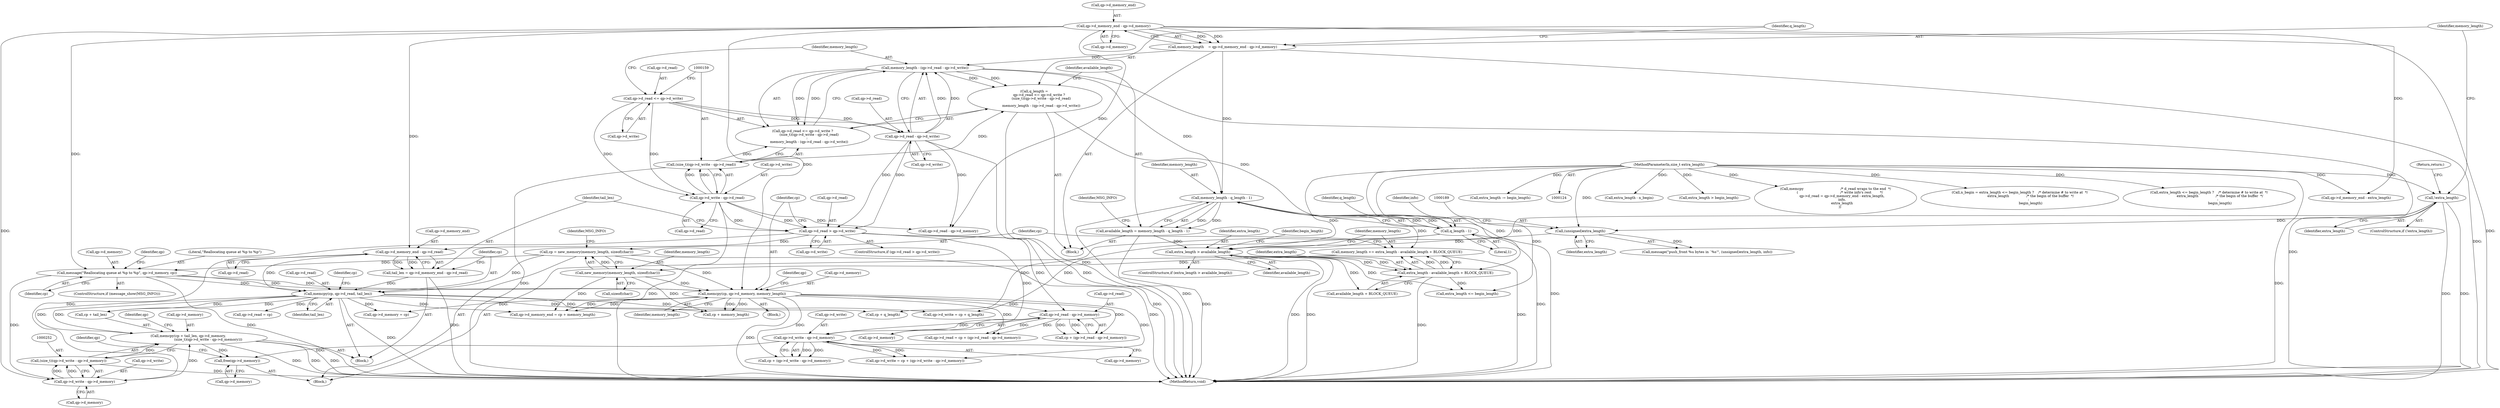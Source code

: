 digraph "0_yodl_fd85f8c94182558ff1480d06a236d6fb927979a3@API" {
"1000306" [label="(Call,free(qp->d_memory))"];
"1000244" [label="(Call,memcpy(cp + tail_len, qp->d_memory, \n                                    (size_t)(qp->d_write - qp->d_memory)))"];
"1000238" [label="(Call,memcpy(cp, qp->d_read, tail_len))"];
"1000213" [label="(Call,message(\"Reallocating queue at %p to %p\", qp->d_memory, cp))"];
"1000141" [label="(Call,qp->d_memory_end - qp->d_memory)"];
"1000204" [label="(Call,cp = new_memory(memory_length, sizeof(char)))"];
"1000206" [label="(Call,new_memory(memory_length, sizeof(char)))"];
"1000197" [label="(Call,memory_length += extra_length - available_length + BLOCK_QUEUE)"];
"1000199" [label="(Call,extra_length - available_length + BLOCK_QUEUE)"];
"1000193" [label="(Call,extra_length > available_length)"];
"1000188" [label="(Call,(unsigned)extra_length)"];
"1000136" [label="(Call,!extra_length)"];
"1000126" [label="(MethodParameterIn,size_t extra_length)"];
"1000176" [label="(Call,available_length = memory_length - q_length - 1)"];
"1000178" [label="(Call,memory_length - q_length - 1)"];
"1000167" [label="(Call,memory_length - (qp->d_read - qp->d_write))"];
"1000139" [label="(Call,memory_length    = qp->d_memory_end - qp->d_memory)"];
"1000169" [label="(Call,qp->d_read - qp->d_write)"];
"1000151" [label="(Call,qp->d_read <= qp->d_write)"];
"1000180" [label="(Call,q_length - 1)"];
"1000148" [label="(Call,q_length = \n        qp->d_read <= qp->d_write ?\n            (size_t)(qp->d_write - qp->d_read)\n        :\n            memory_length - (qp->d_read - qp->d_write))"];
"1000158" [label="(Call,(size_t)(qp->d_write - qp->d_read))"];
"1000160" [label="(Call,qp->d_write - qp->d_read)"];
"1000231" [label="(Call,qp->d_memory_end - qp->d_read)"];
"1000220" [label="(Call,qp->d_read > qp->d_write)"];
"1000229" [label="(Call,tail_len = qp->d_memory_end - qp->d_read)"];
"1000253" [label="(Call,qp->d_write - qp->d_memory)"];
"1000251" [label="(Call,(size_t)(qp->d_write - qp->d_memory))"];
"1000299" [label="(Call,qp->d_write - qp->d_memory)"];
"1000286" [label="(Call,qp->d_read - qp->d_memory)"];
"1000274" [label="(Call,memcpy(cp, qp->d_memory, memory_length))"];
"1000192" [label="(ControlStructure,if (extra_length > available_length))"];
"1000293" [label="(Call,qp->d_write = cp + (qp->d_write - qp->d_memory))"];
"1000317" [label="(Call,qp->d_memory = cp)"];
"1000194" [label="(Identifier,extra_length)"];
"1000126" [label="(MethodParameterIn,size_t extra_length)"];
"1000257" [label="(Call,qp->d_memory)"];
"1000347" [label="(Call,extra_length - n_begin)"];
"1000246" [label="(Identifier,cp)"];
"1000307" [label="(Call,qp->d_memory)"];
"1000178" [label="(Call,memory_length - q_length - 1)"];
"1000290" [label="(Call,qp->d_memory)"];
"1000286" [label="(Call,qp->d_read - qp->d_memory)"];
"1000151" [label="(Call,qp->d_read <= qp->d_write)"];
"1000213" [label="(Call,message(\"Reallocating queue at %p to %p\", qp->d_memory, cp))"];
"1000287" [label="(Call,qp->d_read)"];
"1000282" [label="(Identifier,qp)"];
"1000208" [label="(Call,sizeof(char))"];
"1000239" [label="(Identifier,cp)"];
"1000168" [label="(Identifier,memory_length)"];
"1000371" [label="(MethodReturn,void)"];
"1000224" [label="(Call,qp->d_write)"];
"1000161" [label="(Call,qp->d_write)"];
"1000186" [label="(Call,message(\"push_front %u bytes in `%s'\", (unsigned)extra_length, info))"];
"1000352" [label="(Call,extra_length > begin_length)"];
"1000176" [label="(Call,available_length = memory_length - q_length - 1)"];
"1000306" [label="(Call,free(qp->d_memory))"];
"1000139" [label="(Call,memory_length    = qp->d_memory_end - qp->d_memory)"];
"1000359" [label="(Call,memcpy                                  /* d_read wraps to the end  */\n        (                                       /* write info's rest        */\n            qp->d_read = qp->d_memory_end - extra_length,\n            info,\n            extra_length\n        ))"];
"1000267" [label="(Call,qp->d_read = cp)"];
"1000148" [label="(Call,q_length = \n        qp->d_read <= qp->d_write ?\n            (size_t)(qp->d_write - qp->d_read)\n        :\n            memory_length - (qp->d_read - qp->d_write))"];
"1000145" [label="(Call,qp->d_memory)"];
"1000220" [label="(Call,qp->d_read > qp->d_write)"];
"1000196" [label="(Block,)"];
"1000128" [label="(Block,)"];
"1000274" [label="(Call,memcpy(cp, qp->d_memory, memory_length))"];
"1000243" [label="(Identifier,tail_len)"];
"1000158" [label="(Call,(size_t)(qp->d_write - qp->d_read))"];
"1000199" [label="(Call,extra_length - available_length + BLOCK_QUEUE)"];
"1000264" [label="(Call,cp + q_length)"];
"1000212" [label="(Identifier,MSG_INFO)"];
"1000280" [label="(Call,qp->d_read = cp + (qp->d_read - qp->d_memory))"];
"1000190" [label="(Identifier,extra_length)"];
"1000200" [label="(Identifier,extra_length)"];
"1000197" [label="(Call,memory_length += extra_length - available_length + BLOCK_QUEUE)"];
"1000279" [label="(Identifier,memory_length)"];
"1000240" [label="(Call,qp->d_read)"];
"1000312" [label="(Identifier,qp)"];
"1000235" [label="(Call,qp->d_read)"];
"1000231" [label="(Call,qp->d_memory_end - qp->d_read)"];
"1000140" [label="(Identifier,memory_length)"];
"1000137" [label="(Identifier,extra_length)"];
"1000230" [label="(Identifier,tail_len)"];
"1000206" [label="(Call,new_memory(memory_length, sizeof(char)))"];
"1000229" [label="(Call,tail_len = qp->d_memory_end - qp->d_read)"];
"1000303" [label="(Call,qp->d_memory)"];
"1000276" [label="(Call,qp->d_memory)"];
"1000323" [label="(Identifier,begin_length)"];
"1000273" [label="(Block,)"];
"1000275" [label="(Identifier,cp)"];
"1000215" [label="(Call,qp->d_memory)"];
"1000218" [label="(Identifier,cp)"];
"1000210" [label="(ControlStructure,if (message_show(MSG_INFO)))"];
"1000221" [label="(Call,qp->d_read)"];
"1000169" [label="(Call,qp->d_read - qp->d_write)"];
"1000185" [label="(Identifier,MSG_INFO)"];
"1000205" [label="(Identifier,cp)"];
"1000193" [label="(Call,extra_length > available_length)"];
"1000177" [label="(Identifier,available_length)"];
"1000182" [label="(Literal,1)"];
"1000219" [label="(ControlStructure,if (qp->d_read > qp->d_write))"];
"1000222" [label="(Identifier,qp)"];
"1000138" [label="(Return,return;)"];
"1000141" [label="(Call,qp->d_memory_end - qp->d_memory)"];
"1000149" [label="(Identifier,q_length)"];
"1000155" [label="(Call,qp->d_write)"];
"1000195" [label="(Identifier,available_length)"];
"1000191" [label="(Identifier,info)"];
"1000135" [label="(ControlStructure,if (!extra_length))"];
"1000253" [label="(Call,qp->d_write - qp->d_memory)"];
"1000201" [label="(Call,available_length + BLOCK_QUEUE)"];
"1000245" [label="(Call,cp + tail_len)"];
"1000170" [label="(Call,qp->d_read)"];
"1000299" [label="(Call,qp->d_write - qp->d_memory)"];
"1000331" [label="(Call,n_begin = extra_length <= begin_length ?    /* determine # to write at  */\n                    extra_length                /* the begin of the buffer  */\n                :\n                    begin_length)"];
"1000297" [label="(Call,cp + (qp->d_write - qp->d_memory))"];
"1000232" [label="(Call,qp->d_memory_end)"];
"1000198" [label="(Identifier,memory_length)"];
"1000334" [label="(Call,extra_length <= begin_length)"];
"1000227" [label="(Block,)"];
"1000324" [label="(Call,qp->d_read - qp->d_memory)"];
"1000333" [label="(Call,extra_length <= begin_length ?    /* determine # to write at  */\n                    extra_length                /* the begin of the buffer  */\n                :\n                    begin_length)"];
"1000262" [label="(Identifier,qp)"];
"1000364" [label="(Call,qp->d_memory_end - extra_length)"];
"1000150" [label="(Call,qp->d_read <= qp->d_write ?\n            (size_t)(qp->d_write - qp->d_read)\n        :\n            memory_length - (qp->d_read - qp->d_write))"];
"1000238" [label="(Call,memcpy(cp, qp->d_read, tail_len))"];
"1000142" [label="(Call,qp->d_memory_end)"];
"1000179" [label="(Identifier,memory_length)"];
"1000181" [label="(Identifier,q_length)"];
"1000214" [label="(Literal,\"Reallocating queue at %p to %p\")"];
"1000314" [label="(Call,cp + memory_length)"];
"1000188" [label="(Call,(unsigned)extra_length)"];
"1000310" [label="(Call,qp->d_memory_end = cp + memory_length)"];
"1000251" [label="(Call,(size_t)(qp->d_write - qp->d_memory))"];
"1000254" [label="(Call,qp->d_write)"];
"1000284" [label="(Call,cp + (qp->d_read - qp->d_memory))"];
"1000152" [label="(Call,qp->d_read)"];
"1000244" [label="(Call,memcpy(cp + tail_len, qp->d_memory, \n                                    (size_t)(qp->d_write - qp->d_memory)))"];
"1000173" [label="(Call,qp->d_write)"];
"1000136" [label="(Call,!extra_length)"];
"1000164" [label="(Call,qp->d_read)"];
"1000260" [label="(Call,qp->d_write = cp + q_length)"];
"1000300" [label="(Call,qp->d_write)"];
"1000180" [label="(Call,q_length - 1)"];
"1000248" [label="(Call,qp->d_memory)"];
"1000207" [label="(Identifier,memory_length)"];
"1000204" [label="(Call,cp = new_memory(memory_length, sizeof(char)))"];
"1000160" [label="(Call,qp->d_write - qp->d_read)"];
"1000356" [label="(Call,extra_length -= begin_length)"];
"1000167" [label="(Call,memory_length - (qp->d_read - qp->d_write))"];
"1000306" -> "1000196"  [label="AST: "];
"1000306" -> "1000307"  [label="CFG: "];
"1000307" -> "1000306"  [label="AST: "];
"1000312" -> "1000306"  [label="CFG: "];
"1000244" -> "1000306"  [label="DDG: "];
"1000299" -> "1000306"  [label="DDG: "];
"1000244" -> "1000227"  [label="AST: "];
"1000244" -> "1000251"  [label="CFG: "];
"1000245" -> "1000244"  [label="AST: "];
"1000248" -> "1000244"  [label="AST: "];
"1000251" -> "1000244"  [label="AST: "];
"1000262" -> "1000244"  [label="CFG: "];
"1000244" -> "1000371"  [label="DDG: "];
"1000244" -> "1000371"  [label="DDG: "];
"1000244" -> "1000371"  [label="DDG: "];
"1000238" -> "1000244"  [label="DDG: "];
"1000238" -> "1000244"  [label="DDG: "];
"1000253" -> "1000244"  [label="DDG: "];
"1000251" -> "1000244"  [label="DDG: "];
"1000238" -> "1000227"  [label="AST: "];
"1000238" -> "1000243"  [label="CFG: "];
"1000239" -> "1000238"  [label="AST: "];
"1000240" -> "1000238"  [label="AST: "];
"1000243" -> "1000238"  [label="AST: "];
"1000246" -> "1000238"  [label="CFG: "];
"1000238" -> "1000371"  [label="DDG: "];
"1000213" -> "1000238"  [label="DDG: "];
"1000204" -> "1000238"  [label="DDG: "];
"1000231" -> "1000238"  [label="DDG: "];
"1000229" -> "1000238"  [label="DDG: "];
"1000238" -> "1000245"  [label="DDG: "];
"1000238" -> "1000245"  [label="DDG: "];
"1000238" -> "1000260"  [label="DDG: "];
"1000238" -> "1000264"  [label="DDG: "];
"1000238" -> "1000267"  [label="DDG: "];
"1000238" -> "1000310"  [label="DDG: "];
"1000238" -> "1000314"  [label="DDG: "];
"1000238" -> "1000317"  [label="DDG: "];
"1000213" -> "1000210"  [label="AST: "];
"1000213" -> "1000218"  [label="CFG: "];
"1000214" -> "1000213"  [label="AST: "];
"1000215" -> "1000213"  [label="AST: "];
"1000218" -> "1000213"  [label="AST: "];
"1000222" -> "1000213"  [label="CFG: "];
"1000213" -> "1000371"  [label="DDG: "];
"1000141" -> "1000213"  [label="DDG: "];
"1000204" -> "1000213"  [label="DDG: "];
"1000213" -> "1000253"  [label="DDG: "];
"1000213" -> "1000274"  [label="DDG: "];
"1000213" -> "1000274"  [label="DDG: "];
"1000141" -> "1000139"  [label="AST: "];
"1000141" -> "1000145"  [label="CFG: "];
"1000142" -> "1000141"  [label="AST: "];
"1000145" -> "1000141"  [label="AST: "];
"1000139" -> "1000141"  [label="CFG: "];
"1000141" -> "1000371"  [label="DDG: "];
"1000141" -> "1000139"  [label="DDG: "];
"1000141" -> "1000139"  [label="DDG: "];
"1000141" -> "1000231"  [label="DDG: "];
"1000141" -> "1000253"  [label="DDG: "];
"1000141" -> "1000274"  [label="DDG: "];
"1000141" -> "1000324"  [label="DDG: "];
"1000141" -> "1000364"  [label="DDG: "];
"1000204" -> "1000196"  [label="AST: "];
"1000204" -> "1000206"  [label="CFG: "];
"1000205" -> "1000204"  [label="AST: "];
"1000206" -> "1000204"  [label="AST: "];
"1000212" -> "1000204"  [label="CFG: "];
"1000204" -> "1000371"  [label="DDG: "];
"1000206" -> "1000204"  [label="DDG: "];
"1000204" -> "1000274"  [label="DDG: "];
"1000206" -> "1000208"  [label="CFG: "];
"1000207" -> "1000206"  [label="AST: "];
"1000208" -> "1000206"  [label="AST: "];
"1000197" -> "1000206"  [label="DDG: "];
"1000206" -> "1000274"  [label="DDG: "];
"1000206" -> "1000310"  [label="DDG: "];
"1000206" -> "1000314"  [label="DDG: "];
"1000197" -> "1000196"  [label="AST: "];
"1000197" -> "1000199"  [label="CFG: "];
"1000198" -> "1000197"  [label="AST: "];
"1000199" -> "1000197"  [label="AST: "];
"1000205" -> "1000197"  [label="CFG: "];
"1000197" -> "1000371"  [label="DDG: "];
"1000199" -> "1000197"  [label="DDG: "];
"1000199" -> "1000197"  [label="DDG: "];
"1000178" -> "1000197"  [label="DDG: "];
"1000199" -> "1000201"  [label="CFG: "];
"1000200" -> "1000199"  [label="AST: "];
"1000201" -> "1000199"  [label="AST: "];
"1000199" -> "1000371"  [label="DDG: "];
"1000193" -> "1000199"  [label="DDG: "];
"1000193" -> "1000199"  [label="DDG: "];
"1000126" -> "1000199"  [label="DDG: "];
"1000199" -> "1000334"  [label="DDG: "];
"1000193" -> "1000192"  [label="AST: "];
"1000193" -> "1000195"  [label="CFG: "];
"1000194" -> "1000193"  [label="AST: "];
"1000195" -> "1000193"  [label="AST: "];
"1000198" -> "1000193"  [label="CFG: "];
"1000323" -> "1000193"  [label="CFG: "];
"1000193" -> "1000371"  [label="DDG: "];
"1000193" -> "1000371"  [label="DDG: "];
"1000188" -> "1000193"  [label="DDG: "];
"1000136" -> "1000193"  [label="DDG: "];
"1000126" -> "1000193"  [label="DDG: "];
"1000176" -> "1000193"  [label="DDG: "];
"1000193" -> "1000201"  [label="DDG: "];
"1000193" -> "1000334"  [label="DDG: "];
"1000188" -> "1000186"  [label="AST: "];
"1000188" -> "1000190"  [label="CFG: "];
"1000189" -> "1000188"  [label="AST: "];
"1000190" -> "1000188"  [label="AST: "];
"1000191" -> "1000188"  [label="CFG: "];
"1000188" -> "1000186"  [label="DDG: "];
"1000136" -> "1000188"  [label="DDG: "];
"1000126" -> "1000188"  [label="DDG: "];
"1000136" -> "1000135"  [label="AST: "];
"1000136" -> "1000137"  [label="CFG: "];
"1000137" -> "1000136"  [label="AST: "];
"1000138" -> "1000136"  [label="CFG: "];
"1000140" -> "1000136"  [label="CFG: "];
"1000136" -> "1000371"  [label="DDG: "];
"1000136" -> "1000371"  [label="DDG: "];
"1000126" -> "1000136"  [label="DDG: "];
"1000126" -> "1000124"  [label="AST: "];
"1000126" -> "1000371"  [label="DDG: "];
"1000126" -> "1000331"  [label="DDG: "];
"1000126" -> "1000334"  [label="DDG: "];
"1000126" -> "1000333"  [label="DDG: "];
"1000126" -> "1000347"  [label="DDG: "];
"1000126" -> "1000352"  [label="DDG: "];
"1000126" -> "1000356"  [label="DDG: "];
"1000126" -> "1000364"  [label="DDG: "];
"1000126" -> "1000359"  [label="DDG: "];
"1000176" -> "1000128"  [label="AST: "];
"1000176" -> "1000178"  [label="CFG: "];
"1000177" -> "1000176"  [label="AST: "];
"1000178" -> "1000176"  [label="AST: "];
"1000185" -> "1000176"  [label="CFG: "];
"1000176" -> "1000371"  [label="DDG: "];
"1000178" -> "1000176"  [label="DDG: "];
"1000178" -> "1000176"  [label="DDG: "];
"1000178" -> "1000180"  [label="CFG: "];
"1000179" -> "1000178"  [label="AST: "];
"1000180" -> "1000178"  [label="AST: "];
"1000178" -> "1000371"  [label="DDG: "];
"1000178" -> "1000371"  [label="DDG: "];
"1000167" -> "1000178"  [label="DDG: "];
"1000139" -> "1000178"  [label="DDG: "];
"1000180" -> "1000178"  [label="DDG: "];
"1000180" -> "1000178"  [label="DDG: "];
"1000167" -> "1000150"  [label="AST: "];
"1000167" -> "1000169"  [label="CFG: "];
"1000168" -> "1000167"  [label="AST: "];
"1000169" -> "1000167"  [label="AST: "];
"1000150" -> "1000167"  [label="CFG: "];
"1000167" -> "1000371"  [label="DDG: "];
"1000167" -> "1000148"  [label="DDG: "];
"1000167" -> "1000148"  [label="DDG: "];
"1000167" -> "1000150"  [label="DDG: "];
"1000167" -> "1000150"  [label="DDG: "];
"1000139" -> "1000167"  [label="DDG: "];
"1000169" -> "1000167"  [label="DDG: "];
"1000169" -> "1000167"  [label="DDG: "];
"1000139" -> "1000128"  [label="AST: "];
"1000140" -> "1000139"  [label="AST: "];
"1000149" -> "1000139"  [label="CFG: "];
"1000139" -> "1000371"  [label="DDG: "];
"1000169" -> "1000173"  [label="CFG: "];
"1000170" -> "1000169"  [label="AST: "];
"1000173" -> "1000169"  [label="AST: "];
"1000169" -> "1000371"  [label="DDG: "];
"1000151" -> "1000169"  [label="DDG: "];
"1000151" -> "1000169"  [label="DDG: "];
"1000169" -> "1000220"  [label="DDG: "];
"1000169" -> "1000220"  [label="DDG: "];
"1000169" -> "1000324"  [label="DDG: "];
"1000151" -> "1000150"  [label="AST: "];
"1000151" -> "1000155"  [label="CFG: "];
"1000152" -> "1000151"  [label="AST: "];
"1000155" -> "1000151"  [label="AST: "];
"1000159" -> "1000151"  [label="CFG: "];
"1000168" -> "1000151"  [label="CFG: "];
"1000151" -> "1000160"  [label="DDG: "];
"1000151" -> "1000160"  [label="DDG: "];
"1000180" -> "1000182"  [label="CFG: "];
"1000181" -> "1000180"  [label="AST: "];
"1000182" -> "1000180"  [label="AST: "];
"1000180" -> "1000371"  [label="DDG: "];
"1000148" -> "1000180"  [label="DDG: "];
"1000180" -> "1000260"  [label="DDG: "];
"1000180" -> "1000264"  [label="DDG: "];
"1000148" -> "1000128"  [label="AST: "];
"1000148" -> "1000150"  [label="CFG: "];
"1000149" -> "1000148"  [label="AST: "];
"1000150" -> "1000148"  [label="AST: "];
"1000177" -> "1000148"  [label="CFG: "];
"1000148" -> "1000371"  [label="DDG: "];
"1000158" -> "1000148"  [label="DDG: "];
"1000158" -> "1000150"  [label="AST: "];
"1000158" -> "1000160"  [label="CFG: "];
"1000159" -> "1000158"  [label="AST: "];
"1000160" -> "1000158"  [label="AST: "];
"1000150" -> "1000158"  [label="CFG: "];
"1000158" -> "1000371"  [label="DDG: "];
"1000158" -> "1000150"  [label="DDG: "];
"1000160" -> "1000158"  [label="DDG: "];
"1000160" -> "1000158"  [label="DDG: "];
"1000160" -> "1000164"  [label="CFG: "];
"1000161" -> "1000160"  [label="AST: "];
"1000164" -> "1000160"  [label="AST: "];
"1000160" -> "1000371"  [label="DDG: "];
"1000160" -> "1000220"  [label="DDG: "];
"1000160" -> "1000220"  [label="DDG: "];
"1000160" -> "1000324"  [label="DDG: "];
"1000231" -> "1000229"  [label="AST: "];
"1000231" -> "1000235"  [label="CFG: "];
"1000232" -> "1000231"  [label="AST: "];
"1000235" -> "1000231"  [label="AST: "];
"1000229" -> "1000231"  [label="CFG: "];
"1000231" -> "1000229"  [label="DDG: "];
"1000231" -> "1000229"  [label="DDG: "];
"1000220" -> "1000231"  [label="DDG: "];
"1000220" -> "1000219"  [label="AST: "];
"1000220" -> "1000224"  [label="CFG: "];
"1000221" -> "1000220"  [label="AST: "];
"1000224" -> "1000220"  [label="AST: "];
"1000230" -> "1000220"  [label="CFG: "];
"1000275" -> "1000220"  [label="CFG: "];
"1000220" -> "1000371"  [label="DDG: "];
"1000220" -> "1000253"  [label="DDG: "];
"1000220" -> "1000286"  [label="DDG: "];
"1000220" -> "1000299"  [label="DDG: "];
"1000229" -> "1000227"  [label="AST: "];
"1000230" -> "1000229"  [label="AST: "];
"1000239" -> "1000229"  [label="CFG: "];
"1000229" -> "1000371"  [label="DDG: "];
"1000253" -> "1000251"  [label="AST: "];
"1000253" -> "1000257"  [label="CFG: "];
"1000254" -> "1000253"  [label="AST: "];
"1000257" -> "1000253"  [label="AST: "];
"1000251" -> "1000253"  [label="CFG: "];
"1000253" -> "1000251"  [label="DDG: "];
"1000253" -> "1000251"  [label="DDG: "];
"1000252" -> "1000251"  [label="AST: "];
"1000251" -> "1000371"  [label="DDG: "];
"1000299" -> "1000297"  [label="AST: "];
"1000299" -> "1000303"  [label="CFG: "];
"1000300" -> "1000299"  [label="AST: "];
"1000303" -> "1000299"  [label="AST: "];
"1000297" -> "1000299"  [label="CFG: "];
"1000299" -> "1000293"  [label="DDG: "];
"1000299" -> "1000293"  [label="DDG: "];
"1000299" -> "1000297"  [label="DDG: "];
"1000299" -> "1000297"  [label="DDG: "];
"1000286" -> "1000299"  [label="DDG: "];
"1000286" -> "1000284"  [label="AST: "];
"1000286" -> "1000290"  [label="CFG: "];
"1000287" -> "1000286"  [label="AST: "];
"1000290" -> "1000286"  [label="AST: "];
"1000284" -> "1000286"  [label="CFG: "];
"1000286" -> "1000280"  [label="DDG: "];
"1000286" -> "1000280"  [label="DDG: "];
"1000286" -> "1000284"  [label="DDG: "];
"1000286" -> "1000284"  [label="DDG: "];
"1000274" -> "1000286"  [label="DDG: "];
"1000274" -> "1000273"  [label="AST: "];
"1000274" -> "1000279"  [label="CFG: "];
"1000275" -> "1000274"  [label="AST: "];
"1000276" -> "1000274"  [label="AST: "];
"1000279" -> "1000274"  [label="AST: "];
"1000282" -> "1000274"  [label="CFG: "];
"1000274" -> "1000371"  [label="DDG: "];
"1000274" -> "1000280"  [label="DDG: "];
"1000274" -> "1000284"  [label="DDG: "];
"1000274" -> "1000293"  [label="DDG: "];
"1000274" -> "1000297"  [label="DDG: "];
"1000274" -> "1000310"  [label="DDG: "];
"1000274" -> "1000310"  [label="DDG: "];
"1000274" -> "1000314"  [label="DDG: "];
"1000274" -> "1000314"  [label="DDG: "];
"1000274" -> "1000317"  [label="DDG: "];
}
